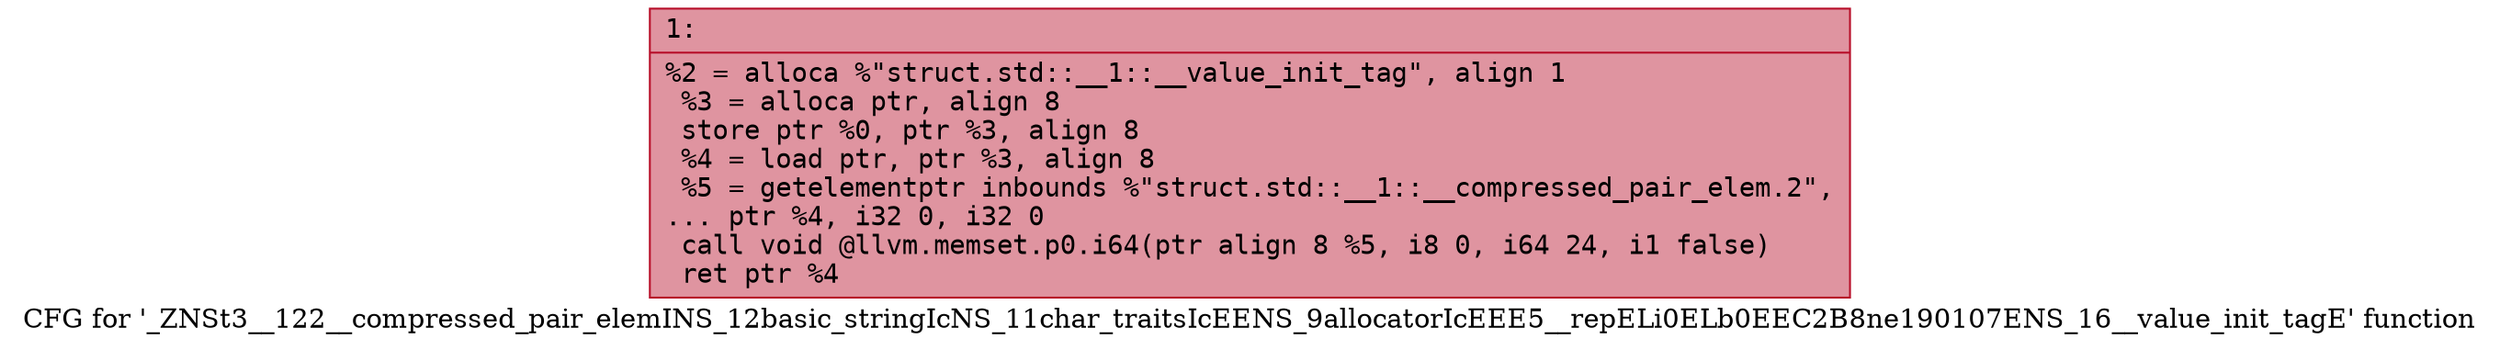 digraph "CFG for '_ZNSt3__122__compressed_pair_elemINS_12basic_stringIcNS_11char_traitsIcEENS_9allocatorIcEEE5__repELi0ELb0EEC2B8ne190107ENS_16__value_init_tagE' function" {
	label="CFG for '_ZNSt3__122__compressed_pair_elemINS_12basic_stringIcNS_11char_traitsIcEENS_9allocatorIcEEE5__repELi0ELb0EEC2B8ne190107ENS_16__value_init_tagE' function";

	Node0x600000638690 [shape=record,color="#b70d28ff", style=filled, fillcolor="#b70d2870" fontname="Courier",label="{1:\l|  %2 = alloca %\"struct.std::__1::__value_init_tag\", align 1\l  %3 = alloca ptr, align 8\l  store ptr %0, ptr %3, align 8\l  %4 = load ptr, ptr %3, align 8\l  %5 = getelementptr inbounds %\"struct.std::__1::__compressed_pair_elem.2\",\l... ptr %4, i32 0, i32 0\l  call void @llvm.memset.p0.i64(ptr align 8 %5, i8 0, i64 24, i1 false)\l  ret ptr %4\l}"];
}
